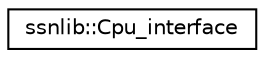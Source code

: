digraph "Graphical Class Hierarchy"
{
  edge [fontname="Helvetica",fontsize="10",labelfontname="Helvetica",labelfontsize="10"];
  node [fontname="Helvetica",fontsize="10",shape=record];
  rankdir="LR";
  Node1 [label="ssnlib::Cpu_interface",height=0.2,width=0.4,color="black", fillcolor="white", style="filled",URL="$classssnlib_1_1Cpu__interface.html"];
}
